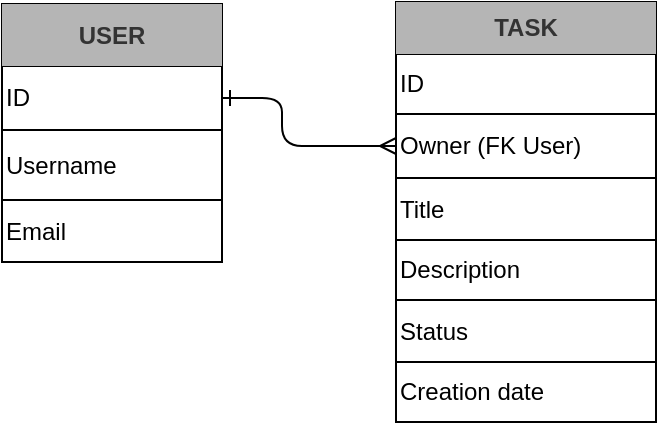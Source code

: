 <mxfile scale="1" border="0" version="25.0.3">
  <diagram id="R2lEEEUBdFMjLlhIrx00" name="Page-1">
    <mxGraphModel dx="1674" dy="726" grid="1" gridSize="10" guides="1" tooltips="1" connect="1" arrows="1" fold="1" page="1" pageScale="1" pageWidth="1100" pageHeight="1700" math="0" shadow="0" extFonts="Permanent Marker^https://fonts.googleapis.com/css?family=Permanent+Marker">
      <root>
        <mxCell id="0" />
        <mxCell id="1" parent="0" />
        <mxCell id="rSAqSzT9nDG97YsJfx3a-42" value="" style="shape=table;startSize=0;container=1;collapsible=0;childLayout=tableLayout;fontStyle=1" parent="1" vertex="1">
          <mxGeometry x="217" y="60" width="130" height="210" as="geometry" />
        </mxCell>
        <mxCell id="rSAqSzT9nDG97YsJfx3a-43" value="" style="shape=tableRow;horizontal=0;startSize=0;swimlaneHead=0;swimlaneBody=0;strokeColor=inherit;top=0;left=0;bottom=0;right=0;collapsible=0;dropTarget=0;fillColor=none;points=[[0,0.5],[1,0.5]];portConstraint=eastwest;fontStyle=1" parent="rSAqSzT9nDG97YsJfx3a-42" vertex="1">
          <mxGeometry width="130" height="26" as="geometry" />
        </mxCell>
        <mxCell id="rSAqSzT9nDG97YsJfx3a-44" value="&lt;b&gt;TASK&lt;/b&gt;" style="shape=partialRectangle;html=1;whiteSpace=wrap;connectable=0;strokeColor=#666666;overflow=hidden;fillColor=#B5B5B5;top=0;left=0;bottom=0;right=0;pointerEvents=1;fontColor=#333333;" parent="rSAqSzT9nDG97YsJfx3a-43" vertex="1">
          <mxGeometry width="130" height="26" as="geometry">
            <mxRectangle width="130" height="26" as="alternateBounds" />
          </mxGeometry>
        </mxCell>
        <mxCell id="rSAqSzT9nDG97YsJfx3a-45" value="" style="shape=tableRow;horizontal=0;startSize=0;swimlaneHead=0;swimlaneBody=0;strokeColor=inherit;top=0;left=0;bottom=0;right=0;collapsible=0;dropTarget=0;fillColor=none;points=[[0,0.5],[1,0.5]];portConstraint=eastwest;" parent="rSAqSzT9nDG97YsJfx3a-42" vertex="1">
          <mxGeometry y="26" width="130" height="30" as="geometry" />
        </mxCell>
        <mxCell id="rSAqSzT9nDG97YsJfx3a-46" value="ID" style="shape=partialRectangle;html=1;whiteSpace=wrap;connectable=0;strokeColor=inherit;overflow=hidden;fillColor=none;top=0;left=0;bottom=0;right=0;pointerEvents=1;align=left;" parent="rSAqSzT9nDG97YsJfx3a-45" vertex="1">
          <mxGeometry width="130" height="30" as="geometry">
            <mxRectangle width="130" height="30" as="alternateBounds" />
          </mxGeometry>
        </mxCell>
        <mxCell id="rSAqSzT9nDG97YsJfx3a-47" value="" style="shape=tableRow;horizontal=0;startSize=0;swimlaneHead=0;swimlaneBody=0;strokeColor=inherit;top=0;left=0;bottom=0;right=0;collapsible=0;dropTarget=0;fillColor=none;points=[[0,0.5],[1,0.5]];portConstraint=eastwest;" parent="rSAqSzT9nDG97YsJfx3a-42" vertex="1">
          <mxGeometry y="56" width="130" height="32" as="geometry" />
        </mxCell>
        <mxCell id="rSAqSzT9nDG97YsJfx3a-48" value="Owner (FK User)" style="shape=partialRectangle;html=1;whiteSpace=wrap;connectable=0;strokeColor=inherit;overflow=hidden;fillColor=none;top=0;left=0;bottom=0;right=0;pointerEvents=1;align=left;" parent="rSAqSzT9nDG97YsJfx3a-47" vertex="1">
          <mxGeometry width="130" height="32" as="geometry">
            <mxRectangle width="130" height="32" as="alternateBounds" />
          </mxGeometry>
        </mxCell>
        <mxCell id="rSAqSzT9nDG97YsJfx3a-49" value="" style="shape=tableRow;horizontal=0;startSize=0;swimlaneHead=0;swimlaneBody=0;strokeColor=inherit;top=0;left=0;bottom=0;right=0;collapsible=0;dropTarget=0;fillColor=none;points=[[0,0.5],[1,0.5]];portConstraint=eastwest;" parent="rSAqSzT9nDG97YsJfx3a-42" vertex="1">
          <mxGeometry y="88" width="130" height="31" as="geometry" />
        </mxCell>
        <mxCell id="rSAqSzT9nDG97YsJfx3a-50" value="Title" style="shape=partialRectangle;html=1;whiteSpace=wrap;connectable=0;strokeColor=inherit;overflow=hidden;fillColor=none;top=0;left=0;bottom=0;right=0;pointerEvents=1;align=left;" parent="rSAqSzT9nDG97YsJfx3a-49" vertex="1">
          <mxGeometry width="130" height="31" as="geometry">
            <mxRectangle width="130" height="31" as="alternateBounds" />
          </mxGeometry>
        </mxCell>
        <mxCell id="TrWrrBiahz_bfvmbCKOQ-78" value="" style="shape=tableRow;horizontal=0;startSize=0;swimlaneHead=0;swimlaneBody=0;strokeColor=inherit;top=0;left=0;bottom=0;right=0;collapsible=0;dropTarget=0;fillColor=none;points=[[0,0.5],[1,0.5]];portConstraint=eastwest;" parent="rSAqSzT9nDG97YsJfx3a-42" vertex="1">
          <mxGeometry y="119" width="130" height="30" as="geometry" />
        </mxCell>
        <mxCell id="TrWrrBiahz_bfvmbCKOQ-79" value="Description" style="shape=partialRectangle;html=1;whiteSpace=wrap;connectable=0;strokeColor=inherit;overflow=hidden;fillColor=none;top=0;left=0;bottom=0;right=0;pointerEvents=1;align=left;" parent="TrWrrBiahz_bfvmbCKOQ-78" vertex="1">
          <mxGeometry width="130" height="30" as="geometry">
            <mxRectangle width="130" height="30" as="alternateBounds" />
          </mxGeometry>
        </mxCell>
        <mxCell id="TrWrrBiahz_bfvmbCKOQ-76" value="" style="shape=tableRow;horizontal=0;startSize=0;swimlaneHead=0;swimlaneBody=0;strokeColor=inherit;top=0;left=0;bottom=0;right=0;collapsible=0;dropTarget=0;fillColor=none;points=[[0,0.5],[1,0.5]];portConstraint=eastwest;" parent="rSAqSzT9nDG97YsJfx3a-42" vertex="1">
          <mxGeometry y="149" width="130" height="31" as="geometry" />
        </mxCell>
        <mxCell id="TrWrrBiahz_bfvmbCKOQ-77" value="Status" style="shape=partialRectangle;html=1;whiteSpace=wrap;connectable=0;strokeColor=inherit;overflow=hidden;fillColor=none;top=0;left=0;bottom=0;right=0;pointerEvents=1;align=left;" parent="TrWrrBiahz_bfvmbCKOQ-76" vertex="1">
          <mxGeometry width="130" height="31" as="geometry">
            <mxRectangle width="130" height="31" as="alternateBounds" />
          </mxGeometry>
        </mxCell>
        <mxCell id="rSAqSzT9nDG97YsJfx3a-51" value="" style="shape=tableRow;horizontal=0;startSize=0;swimlaneHead=0;swimlaneBody=0;strokeColor=inherit;top=0;left=0;bottom=0;right=0;collapsible=0;dropTarget=0;fillColor=none;points=[[0,0.5],[1,0.5]];portConstraint=eastwest;" parent="rSAqSzT9nDG97YsJfx3a-42" vertex="1">
          <mxGeometry y="180" width="130" height="30" as="geometry" />
        </mxCell>
        <mxCell id="rSAqSzT9nDG97YsJfx3a-52" value="Creation date" style="shape=partialRectangle;html=1;whiteSpace=wrap;connectable=0;strokeColor=inherit;overflow=hidden;fillColor=none;top=0;left=0;bottom=0;right=0;pointerEvents=1;align=left;" parent="rSAqSzT9nDG97YsJfx3a-51" vertex="1">
          <mxGeometry width="130" height="30" as="geometry">
            <mxRectangle width="130" height="30" as="alternateBounds" />
          </mxGeometry>
        </mxCell>
        <mxCell id="rSAqSzT9nDG97YsJfx3a-121" value="" style="shape=table;startSize=0;container=1;collapsible=0;childLayout=tableLayout;fontStyle=1" parent="1" vertex="1">
          <mxGeometry x="20" y="61" width="110" height="129" as="geometry" />
        </mxCell>
        <mxCell id="rSAqSzT9nDG97YsJfx3a-122" value="" style="shape=tableRow;horizontal=0;startSize=0;swimlaneHead=0;swimlaneBody=0;strokeColor=inherit;top=0;left=0;bottom=0;right=0;collapsible=0;dropTarget=0;fillColor=none;points=[[0,0.5],[1,0.5]];portConstraint=eastwest;fontStyle=1" parent="rSAqSzT9nDG97YsJfx3a-121" vertex="1">
          <mxGeometry width="110" height="31" as="geometry" />
        </mxCell>
        <mxCell id="rSAqSzT9nDG97YsJfx3a-123" value="&lt;b&gt;USER&lt;/b&gt;" style="shape=partialRectangle;html=1;whiteSpace=wrap;connectable=0;strokeColor=#666666;overflow=hidden;fillColor=#B5B5B5;top=0;left=0;bottom=0;right=0;pointerEvents=1;fontColor=#333333;" parent="rSAqSzT9nDG97YsJfx3a-122" vertex="1">
          <mxGeometry width="110" height="31" as="geometry">
            <mxRectangle width="110" height="31" as="alternateBounds" />
          </mxGeometry>
        </mxCell>
        <mxCell id="TrWrrBiahz_bfvmbCKOQ-56" value="" style="shape=tableRow;horizontal=0;startSize=0;swimlaneHead=0;swimlaneBody=0;strokeColor=inherit;top=0;left=0;bottom=0;right=0;collapsible=0;dropTarget=0;fillColor=none;points=[[0,0.5],[1,0.5]];portConstraint=eastwest;" parent="rSAqSzT9nDG97YsJfx3a-121" vertex="1">
          <mxGeometry y="31" width="110" height="32" as="geometry" />
        </mxCell>
        <mxCell id="TrWrrBiahz_bfvmbCKOQ-57" value="ID" style="shape=partialRectangle;html=1;whiteSpace=wrap;connectable=0;strokeColor=inherit;overflow=hidden;fillColor=none;top=0;left=0;bottom=0;right=0;pointerEvents=1;align=left;" parent="TrWrrBiahz_bfvmbCKOQ-56" vertex="1">
          <mxGeometry width="110" height="32" as="geometry">
            <mxRectangle width="110" height="32" as="alternateBounds" />
          </mxGeometry>
        </mxCell>
        <mxCell id="rSAqSzT9nDG97YsJfx3a-124" value="" style="shape=tableRow;horizontal=0;startSize=0;swimlaneHead=0;swimlaneBody=0;strokeColor=inherit;top=0;left=0;bottom=0;right=0;collapsible=0;dropTarget=0;fillColor=none;points=[[0,0.5],[1,0.5]];portConstraint=eastwest;" parent="rSAqSzT9nDG97YsJfx3a-121" vertex="1">
          <mxGeometry y="63" width="110" height="35" as="geometry" />
        </mxCell>
        <mxCell id="rSAqSzT9nDG97YsJfx3a-125" value="Username" style="shape=partialRectangle;html=1;whiteSpace=wrap;connectable=0;strokeColor=inherit;overflow=hidden;fillColor=none;top=0;left=0;bottom=0;right=0;pointerEvents=1;align=left;" parent="rSAqSzT9nDG97YsJfx3a-124" vertex="1">
          <mxGeometry width="110" height="35" as="geometry">
            <mxRectangle width="110" height="35" as="alternateBounds" />
          </mxGeometry>
        </mxCell>
        <mxCell id="iuDPEsCOJtMpHZlpXREu-3" value="" style="shape=tableRow;horizontal=0;startSize=0;swimlaneHead=0;swimlaneBody=0;strokeColor=inherit;top=0;left=0;bottom=0;right=0;collapsible=0;dropTarget=0;fillColor=none;points=[[0,0.5],[1,0.5]];portConstraint=eastwest;" vertex="1" parent="rSAqSzT9nDG97YsJfx3a-121">
          <mxGeometry y="98" width="110" height="31" as="geometry" />
        </mxCell>
        <mxCell id="iuDPEsCOJtMpHZlpXREu-4" value="Email" style="shape=partialRectangle;html=1;whiteSpace=wrap;connectable=0;strokeColor=inherit;overflow=hidden;fillColor=none;top=0;left=0;bottom=0;right=0;pointerEvents=1;align=left;" vertex="1" parent="iuDPEsCOJtMpHZlpXREu-3">
          <mxGeometry width="110" height="31" as="geometry">
            <mxRectangle width="110" height="31" as="alternateBounds" />
          </mxGeometry>
        </mxCell>
        <mxCell id="rSAqSzT9nDG97YsJfx3a-136" value="" style="edgeStyle=orthogonalEdgeStyle;endArrow=ERone;startArrow=ERmany;endFill=0;startFill=0;exitX=0;exitY=0.5;exitDx=0;exitDy=0;entryX=1;entryY=0.5;entryDx=0;entryDy=0;" parent="1" source="rSAqSzT9nDG97YsJfx3a-47" target="TrWrrBiahz_bfvmbCKOQ-56" edge="1">
          <mxGeometry width="100" height="100" relative="1" as="geometry">
            <mxPoint x="290" y="83" as="sourcePoint" />
            <mxPoint x="170" y="210" as="targetPoint" />
            <Array as="points">
              <mxPoint x="160" y="132" />
              <mxPoint x="160" y="108" />
            </Array>
          </mxGeometry>
        </mxCell>
      </root>
    </mxGraphModel>
  </diagram>
</mxfile>
